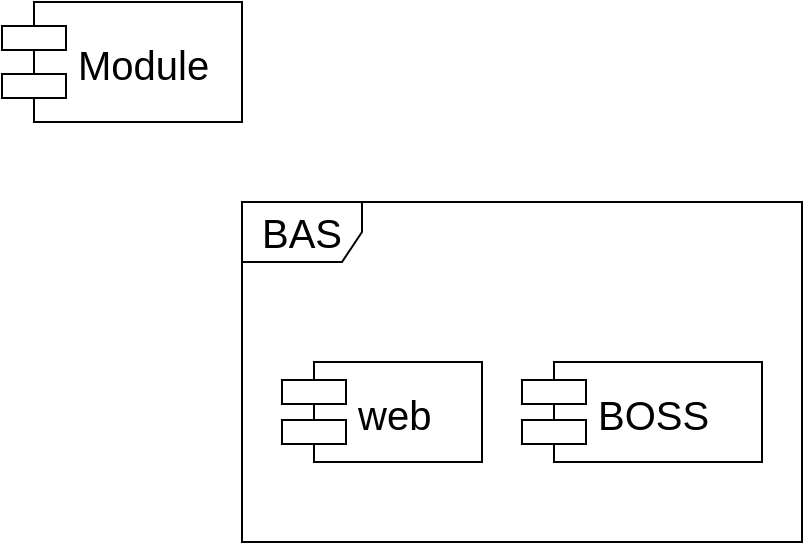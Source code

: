 <mxfile version="12.1.3" type="github" pages="3"><diagram id="7n_UY3CeuxlMlwkaplL7" name="module-design"><mxGraphModel dx="1035" dy="594" grid="0" gridSize="10" guides="1" tooltips="1" connect="1" arrows="1" fold="1" page="1" pageScale="1" pageWidth="827" pageHeight="1169" math="0" shadow="0"><root><mxCell id="0"/><mxCell id="1" parent="0"/><mxCell id="Sk21Encrp22ZJ14w_R4r-1" value="Module" style="shape=component;align=left;spacingLeft=36;fontSize=20;" vertex="1" parent="1"><mxGeometry x="20" y="20" width="120" height="60" as="geometry"/></mxCell><mxCell id="Sk21Encrp22ZJ14w_R4r-2" value="BAS" style="shape=umlFrame;whiteSpace=wrap;html=1;fontSize=20;" vertex="1" parent="1"><mxGeometry x="140" y="120" width="280" height="170" as="geometry"/></mxCell><mxCell id="Sk21Encrp22ZJ14w_R4r-3" value="web" style="shape=component;align=left;spacingLeft=36;fontSize=20;" vertex="1" parent="1"><mxGeometry x="160" y="200" width="100" height="50" as="geometry"/></mxCell><mxCell id="Sk21Encrp22ZJ14w_R4r-4" value="BOSS" style="shape=component;align=left;spacingLeft=36;fontSize=20;" vertex="1" parent="1"><mxGeometry x="280" y="200" width="120" height="50" as="geometry"/></mxCell></root></mxGraphModel></diagram><diagram id="v2cxOOxOvi4RN6NPUuHO" name="DB-design"><mxGraphModel dx="1035" dy="594" grid="1" gridSize="10" guides="1" tooltips="1" connect="1" arrows="1" fold="1" page="1" pageScale="1" pageWidth="827" pageHeight="1169" math="0" shadow="0"><root><mxCell id="knLgxOQVH4ua5A11gcxq-0"/><mxCell id="knLgxOQVH4ua5A11gcxq-1" parent="knLgxOQVH4ua5A11gcxq-0"/><mxCell id="31vse1RHCqh7vGshv8XD-7" value="Table" style="swimlane;fontStyle=0;childLayout=stackLayout;horizontal=1;startSize=26;fillColor=#e0e0e0;horizontalStack=0;resizeParent=1;resizeParentMax=0;resizeLast=0;collapsible=1;marginBottom=0;swimlaneFillColor=#ffffff;align=center;fontSize=14;" vertex="1" parent="knLgxOQVH4ua5A11gcxq-1"><mxGeometry x="20" y="34" width="160" height="112" as="geometry"/></mxCell><mxCell id="31vse1RHCqh7vGshv8XD-8" value="row 1" style="shape=partialRectangle;top=0;left=0;right=0;bottom=0;align=left;verticalAlign=middle;fillColor=none;spacingLeft=60;spacingRight=4;overflow=hidden;rotatable=0;points=[[0,0.5],[1,0.5]];portConstraint=eastwest;dropTarget=0;fontStyle=5;fontSize=12;" vertex="1" parent="31vse1RHCqh7vGshv8XD-7"><mxGeometry y="26" width="160" height="30" as="geometry"/></mxCell><mxCell id="31vse1RHCqh7vGshv8XD-9" value="PK,FK1" style="shape=partialRectangle;fontStyle=1;top=0;left=0;bottom=0;fillColor=none;align=left;verticalAlign=middle;spacingLeft=4;spacingRight=4;overflow=hidden;rotatable=0;points=[];portConstraint=eastwest;part=1;fontSize=12;" vertex="1" connectable="0" parent="31vse1RHCqh7vGshv8XD-8"><mxGeometry width="56" height="30" as="geometry"/></mxCell><mxCell id="31vse1RHCqh7vGshv8XD-10" value="row 2" style="shape=partialRectangle;top=0;left=0;right=0;bottom=1;align=left;verticalAlign=middle;fillColor=none;spacingLeft=60;spacingRight=4;overflow=hidden;rotatable=0;points=[[0,0.5],[1,0.5]];portConstraint=eastwest;dropTarget=0;fontStyle=5;fontSize=12;" vertex="1" parent="31vse1RHCqh7vGshv8XD-7"><mxGeometry y="56" width="160" height="30" as="geometry"/></mxCell><mxCell id="31vse1RHCqh7vGshv8XD-11" value="PK,FK2" style="shape=partialRectangle;fontStyle=1;top=0;left=0;bottom=0;fillColor=none;align=left;verticalAlign=middle;spacingLeft=4;spacingRight=4;overflow=hidden;rotatable=0;points=[];portConstraint=eastwest;part=1;fontSize=12;" vertex="1" connectable="0" parent="31vse1RHCqh7vGshv8XD-10"><mxGeometry width="56" height="30" as="geometry"/></mxCell><mxCell id="31vse1RHCqh7vGshv8XD-12" value="row 1" style="shape=partialRectangle;top=0;left=0;right=0;bottom=0;align=left;verticalAlign=top;fillColor=none;spacingLeft=60;spacingRight=4;overflow=hidden;rotatable=0;points=[[0,0.5],[1,0.5]];portConstraint=eastwest;dropTarget=0;fontSize=12;" vertex="1" parent="31vse1RHCqh7vGshv8XD-7"><mxGeometry y="86" width="160" height="26" as="geometry"/></mxCell><mxCell id="31vse1RHCqh7vGshv8XD-13" value="" style="shape=partialRectangle;top=0;left=0;bottom=0;fillColor=none;align=left;verticalAlign=top;spacingLeft=4;spacingRight=4;overflow=hidden;rotatable=0;points=[];portConstraint=eastwest;part=1;fontSize=12;" vertex="1" connectable="0" parent="31vse1RHCqh7vGshv8XD-12"><mxGeometry width="56" height="26" as="geometry"/></mxCell><mxCell id="31vse1RHCqh7vGshv8XD-14" value="Table" style="swimlane;fontStyle=0;childLayout=stackLayout;horizontal=1;startSize=26;fillColor=#e0e0e0;horizontalStack=0;resizeParent=1;resizeParentMax=0;resizeLast=0;collapsible=1;marginBottom=0;swimlaneFillColor=#ffffff;align=center;fontSize=14;" vertex="1" parent="knLgxOQVH4ua5A11gcxq-1"><mxGeometry x="20" y="150" width="160" height="144" as="geometry"/></mxCell><mxCell id="31vse1RHCqh7vGshv8XD-15" value="uniqueId" style="shape=partialRectangle;top=0;left=0;right=0;bottom=1;align=left;verticalAlign=middle;fillColor=none;spacingLeft=34;spacingRight=4;overflow=hidden;rotatable=0;points=[[0,0.5],[1,0.5]];portConstraint=eastwest;dropTarget=0;fontStyle=5;fontSize=12;" vertex="1" parent="31vse1RHCqh7vGshv8XD-14"><mxGeometry y="26" width="160" height="30" as="geometry"/></mxCell><mxCell id="31vse1RHCqh7vGshv8XD-16" value="PK" style="shape=partialRectangle;top=0;left=0;bottom=0;fillColor=none;align=left;verticalAlign=middle;spacingLeft=4;spacingRight=4;overflow=hidden;rotatable=0;points=[];portConstraint=eastwest;part=1;fontSize=12;" vertex="1" connectable="0" parent="31vse1RHCqh7vGshv8XD-15"><mxGeometry width="30" height="30" as="geometry"/></mxCell><mxCell id="31vse1RHCqh7vGshv8XD-17" value="row 1" style="shape=partialRectangle;top=0;left=0;right=0;bottom=0;align=left;verticalAlign=top;fillColor=none;spacingLeft=34;spacingRight=4;overflow=hidden;rotatable=0;points=[[0,0.5],[1,0.5]];portConstraint=eastwest;dropTarget=0;fontSize=12;" vertex="1" parent="31vse1RHCqh7vGshv8XD-14"><mxGeometry y="56" width="160" height="26" as="geometry"/></mxCell><mxCell id="31vse1RHCqh7vGshv8XD-18" value="" style="shape=partialRectangle;top=0;left=0;bottom=0;fillColor=none;align=left;verticalAlign=top;spacingLeft=4;spacingRight=4;overflow=hidden;rotatable=0;points=[];portConstraint=eastwest;part=1;fontSize=12;" vertex="1" connectable="0" parent="31vse1RHCqh7vGshv8XD-17"><mxGeometry width="30" height="26" as="geometry"/></mxCell><mxCell id="31vse1RHCqh7vGshv8XD-19" value="row 2" style="shape=partialRectangle;top=0;left=0;right=0;bottom=0;align=left;verticalAlign=top;fillColor=none;spacingLeft=34;spacingRight=4;overflow=hidden;rotatable=0;points=[[0,0.5],[1,0.5]];portConstraint=eastwest;dropTarget=0;fontSize=12;" vertex="1" parent="31vse1RHCqh7vGshv8XD-14"><mxGeometry y="82" width="160" height="26" as="geometry"/></mxCell><mxCell id="31vse1RHCqh7vGshv8XD-20" value="" style="shape=partialRectangle;top=0;left=0;bottom=0;fillColor=none;align=left;verticalAlign=top;spacingLeft=4;spacingRight=4;overflow=hidden;rotatable=0;points=[];portConstraint=eastwest;part=1;fontSize=12;" vertex="1" connectable="0" parent="31vse1RHCqh7vGshv8XD-19"><mxGeometry width="30" height="26" as="geometry"/></mxCell><mxCell id="31vse1RHCqh7vGshv8XD-21" value="row 3" style="shape=partialRectangle;top=0;left=0;right=0;bottom=0;align=left;verticalAlign=top;fillColor=none;spacingLeft=34;spacingRight=4;overflow=hidden;rotatable=0;points=[[0,0.5],[1,0.5]];portConstraint=eastwest;dropTarget=0;fontSize=12;" vertex="1" parent="31vse1RHCqh7vGshv8XD-14"><mxGeometry y="108" width="160" height="26" as="geometry"/></mxCell><mxCell id="31vse1RHCqh7vGshv8XD-22" value="" style="shape=partialRectangle;top=0;left=0;bottom=0;fillColor=none;align=left;verticalAlign=top;spacingLeft=4;spacingRight=4;overflow=hidden;rotatable=0;points=[];portConstraint=eastwest;part=1;fontSize=12;" vertex="1" connectable="0" parent="31vse1RHCqh7vGshv8XD-21"><mxGeometry width="30" height="26" as="geometry"/></mxCell><mxCell id="31vse1RHCqh7vGshv8XD-23" value="" style="shape=partialRectangle;top=0;left=0;right=0;bottom=0;align=left;verticalAlign=top;fillColor=none;spacingLeft=34;spacingRight=4;overflow=hidden;rotatable=0;points=[[0,0.5],[1,0.5]];portConstraint=eastwest;dropTarget=0;fontSize=12;" vertex="1" parent="31vse1RHCqh7vGshv8XD-14"><mxGeometry y="134" width="160" height="10" as="geometry"/></mxCell><mxCell id="31vse1RHCqh7vGshv8XD-24" value="" style="shape=partialRectangle;top=0;left=0;bottom=0;fillColor=none;align=left;verticalAlign=top;spacingLeft=4;spacingRight=4;overflow=hidden;rotatable=0;points=[];portConstraint=eastwest;part=1;fontSize=12;" vertex="1" connectable="0" parent="31vse1RHCqh7vGshv8XD-23"><mxGeometry width="30" height="10" as="geometry"/></mxCell><mxCell id="2OdM6p5OOl1YUlaUxd_V-7" value="User" style="swimlane;fontStyle=0;childLayout=stackLayout;horizontal=1;startSize=26;fillColor=#e0e0e0;horizontalStack=0;resizeParent=1;resizeParentMax=0;resizeLast=0;collapsible=1;marginBottom=0;swimlaneFillColor=#ffffff;align=center;fontSize=14;" vertex="1" parent="knLgxOQVH4ua5A11gcxq-1"><mxGeometry x="360" y="90" width="160" height="118" as="geometry"><mxRectangle x="400" y="140" width="60" height="26" as="alternateBounds"/></mxGeometry></mxCell><mxCell id="2OdM6p5OOl1YUlaUxd_V-8" value="id" style="shape=partialRectangle;top=0;left=0;right=0;bottom=1;align=left;verticalAlign=middle;fillColor=none;spacingLeft=34;spacingRight=4;overflow=hidden;rotatable=0;points=[[0,0.5],[1,0.5]];portConstraint=eastwest;dropTarget=0;fontStyle=5;fontSize=12;" vertex="1" parent="2OdM6p5OOl1YUlaUxd_V-7"><mxGeometry y="26" width="160" height="30" as="geometry"/></mxCell><mxCell id="2OdM6p5OOl1YUlaUxd_V-9" value="PK" style="shape=partialRectangle;top=0;left=0;bottom=0;fillColor=none;align=left;verticalAlign=middle;spacingLeft=4;spacingRight=4;overflow=hidden;rotatable=0;points=[];portConstraint=eastwest;part=1;fontSize=12;" vertex="1" connectable="0" parent="2OdM6p5OOl1YUlaUxd_V-8"><mxGeometry width="30" height="30" as="geometry"/></mxCell><mxCell id="2OdM6p5OOl1YUlaUxd_V-10" value="username" style="shape=partialRectangle;top=0;left=0;right=0;bottom=0;align=left;verticalAlign=top;fillColor=none;spacingLeft=34;spacingRight=4;overflow=hidden;rotatable=0;points=[[0,0.5],[1,0.5]];portConstraint=eastwest;dropTarget=0;fontSize=12;" vertex="1" parent="2OdM6p5OOl1YUlaUxd_V-7"><mxGeometry y="56" width="160" height="26" as="geometry"/></mxCell><mxCell id="2OdM6p5OOl1YUlaUxd_V-11" value="" style="shape=partialRectangle;top=0;left=0;bottom=0;fillColor=none;align=left;verticalAlign=top;spacingLeft=4;spacingRight=4;overflow=hidden;rotatable=0;points=[];portConstraint=eastwest;part=1;fontSize=12;" vertex="1" connectable="0" parent="2OdM6p5OOl1YUlaUxd_V-10"><mxGeometry width="30" height="26" as="geometry"/></mxCell><mxCell id="2OdM6p5OOl1YUlaUxd_V-12" value="password" style="shape=partialRectangle;top=0;left=0;right=0;bottom=0;align=left;verticalAlign=top;fillColor=none;spacingLeft=34;spacingRight=4;overflow=hidden;rotatable=0;points=[[0,0.5],[1,0.5]];portConstraint=eastwest;dropTarget=0;fontSize=12;" vertex="1" parent="2OdM6p5OOl1YUlaUxd_V-7"><mxGeometry y="82" width="160" height="26" as="geometry"/></mxCell><mxCell id="2OdM6p5OOl1YUlaUxd_V-13" value="" style="shape=partialRectangle;top=0;left=0;bottom=0;fillColor=none;align=left;verticalAlign=top;spacingLeft=4;spacingRight=4;overflow=hidden;rotatable=0;points=[];portConstraint=eastwest;part=1;fontSize=12;" vertex="1" connectable="0" parent="2OdM6p5OOl1YUlaUxd_V-12"><mxGeometry width="30" height="26" as="geometry"/></mxCell><mxCell id="2OdM6p5OOl1YUlaUxd_V-16" value="" style="shape=partialRectangle;top=0;left=0;right=0;bottom=0;align=left;verticalAlign=top;fillColor=none;spacingLeft=34;spacingRight=4;overflow=hidden;rotatable=0;points=[[0,0.5],[1,0.5]];portConstraint=eastwest;dropTarget=0;fontSize=12;" vertex="1" parent="2OdM6p5OOl1YUlaUxd_V-7"><mxGeometry y="108" width="160" height="10" as="geometry"/></mxCell><mxCell id="2OdM6p5OOl1YUlaUxd_V-17" value="" style="shape=partialRectangle;top=0;left=0;bottom=0;fillColor=none;align=left;verticalAlign=top;spacingLeft=4;spacingRight=4;overflow=hidden;rotatable=0;points=[];portConstraint=eastwest;part=1;fontSize=12;" vertex="1" connectable="0" parent="2OdM6p5OOl1YUlaUxd_V-16"><mxGeometry width="30" height="10" as="geometry"/></mxCell><mxCell id="2OdM6p5OOl1YUlaUxd_V-18" value="Order" style="swimlane;fontStyle=0;childLayout=stackLayout;horizontal=1;startSize=26;fillColor=#e0e0e0;horizontalStack=0;resizeParent=1;resizeParentMax=0;resizeLast=0;collapsible=1;marginBottom=0;swimlaneFillColor=#ffffff;align=center;fontSize=14;" vertex="1" parent="knLgxOQVH4ua5A11gcxq-1"><mxGeometry x="360" y="260" width="160" height="144" as="geometry"><mxRectangle x="390" y="40" width="60" height="26" as="alternateBounds"/></mxGeometry></mxCell><mxCell id="2OdM6p5OOl1YUlaUxd_V-19" value="uniqueId" style="shape=partialRectangle;top=0;left=0;right=0;bottom=1;align=left;verticalAlign=middle;fillColor=none;spacingLeft=34;spacingRight=4;overflow=hidden;rotatable=0;points=[[0,0.5],[1,0.5]];portConstraint=eastwest;dropTarget=0;fontStyle=5;fontSize=12;" vertex="1" parent="2OdM6p5OOl1YUlaUxd_V-18"><mxGeometry y="26" width="160" height="30" as="geometry"/></mxCell><mxCell id="2OdM6p5OOl1YUlaUxd_V-20" value="PK" style="shape=partialRectangle;top=0;left=0;bottom=0;fillColor=none;align=left;verticalAlign=middle;spacingLeft=4;spacingRight=4;overflow=hidden;rotatable=0;points=[];portConstraint=eastwest;part=1;fontSize=12;" vertex="1" connectable="0" parent="2OdM6p5OOl1YUlaUxd_V-19"><mxGeometry width="30" height="30" as="geometry"/></mxCell><mxCell id="2OdM6p5OOl1YUlaUxd_V-21" value="row 1" style="shape=partialRectangle;top=0;left=0;right=0;bottom=0;align=left;verticalAlign=top;fillColor=none;spacingLeft=34;spacingRight=4;overflow=hidden;rotatable=0;points=[[0,0.5],[1,0.5]];portConstraint=eastwest;dropTarget=0;fontSize=12;" vertex="1" parent="2OdM6p5OOl1YUlaUxd_V-18"><mxGeometry y="56" width="160" height="26" as="geometry"/></mxCell><mxCell id="2OdM6p5OOl1YUlaUxd_V-22" value="" style="shape=partialRectangle;top=0;left=0;bottom=0;fillColor=none;align=left;verticalAlign=top;spacingLeft=4;spacingRight=4;overflow=hidden;rotatable=0;points=[];portConstraint=eastwest;part=1;fontSize=12;" vertex="1" connectable="0" parent="2OdM6p5OOl1YUlaUxd_V-21"><mxGeometry width="30" height="26" as="geometry"/></mxCell><mxCell id="2OdM6p5OOl1YUlaUxd_V-23" value="row 2" style="shape=partialRectangle;top=0;left=0;right=0;bottom=0;align=left;verticalAlign=top;fillColor=none;spacingLeft=34;spacingRight=4;overflow=hidden;rotatable=0;points=[[0,0.5],[1,0.5]];portConstraint=eastwest;dropTarget=0;fontSize=12;" vertex="1" parent="2OdM6p5OOl1YUlaUxd_V-18"><mxGeometry y="82" width="160" height="26" as="geometry"/></mxCell><mxCell id="2OdM6p5OOl1YUlaUxd_V-24" value="" style="shape=partialRectangle;top=0;left=0;bottom=0;fillColor=none;align=left;verticalAlign=top;spacingLeft=4;spacingRight=4;overflow=hidden;rotatable=0;points=[];portConstraint=eastwest;part=1;fontSize=12;" vertex="1" connectable="0" parent="2OdM6p5OOl1YUlaUxd_V-23"><mxGeometry width="30" height="26" as="geometry"/></mxCell><mxCell id="2OdM6p5OOl1YUlaUxd_V-25" value="row 3" style="shape=partialRectangle;top=0;left=0;right=0;bottom=0;align=left;verticalAlign=top;fillColor=none;spacingLeft=34;spacingRight=4;overflow=hidden;rotatable=0;points=[[0,0.5],[1,0.5]];portConstraint=eastwest;dropTarget=0;fontSize=12;" vertex="1" parent="2OdM6p5OOl1YUlaUxd_V-18"><mxGeometry y="108" width="160" height="26" as="geometry"/></mxCell><mxCell id="2OdM6p5OOl1YUlaUxd_V-26" value="" style="shape=partialRectangle;top=0;left=0;bottom=0;fillColor=none;align=left;verticalAlign=top;spacingLeft=4;spacingRight=4;overflow=hidden;rotatable=0;points=[];portConstraint=eastwest;part=1;fontSize=12;" vertex="1" connectable="0" parent="2OdM6p5OOl1YUlaUxd_V-25"><mxGeometry width="30" height="26" as="geometry"/></mxCell><mxCell id="2OdM6p5OOl1YUlaUxd_V-27" value="" style="shape=partialRectangle;top=0;left=0;right=0;bottom=0;align=left;verticalAlign=top;fillColor=none;spacingLeft=34;spacingRight=4;overflow=hidden;rotatable=0;points=[[0,0.5],[1,0.5]];portConstraint=eastwest;dropTarget=0;fontSize=12;" vertex="1" parent="2OdM6p5OOl1YUlaUxd_V-18"><mxGeometry y="134" width="160" height="10" as="geometry"/></mxCell><mxCell id="2OdM6p5OOl1YUlaUxd_V-28" value="" style="shape=partialRectangle;top=0;left=0;bottom=0;fillColor=none;align=left;verticalAlign=top;spacingLeft=4;spacingRight=4;overflow=hidden;rotatable=0;points=[];portConstraint=eastwest;part=1;fontSize=12;" vertex="1" connectable="0" parent="2OdM6p5OOl1YUlaUxd_V-27"><mxGeometry width="30" height="10" as="geometry"/></mxCell></root></mxGraphModel></diagram><diagram id="pTCL25vVtOP9ubob-X0U" name="sequence-BOSS-#1"><mxGraphModel dx="1035" dy="594" grid="1" gridSize="10" guides="1" tooltips="1" connect="1" arrows="1" fold="1" page="1" pageScale="1" pageWidth="827" pageHeight="1169" math="0" shadow="0"><root><mxCell id="7UzT-VopyZHN1O7YSMJU-0"/><mxCell id="7UzT-VopyZHN1O7YSMJU-1" parent="7UzT-VopyZHN1O7YSMJU-0"/></root></mxGraphModel></diagram></mxfile>